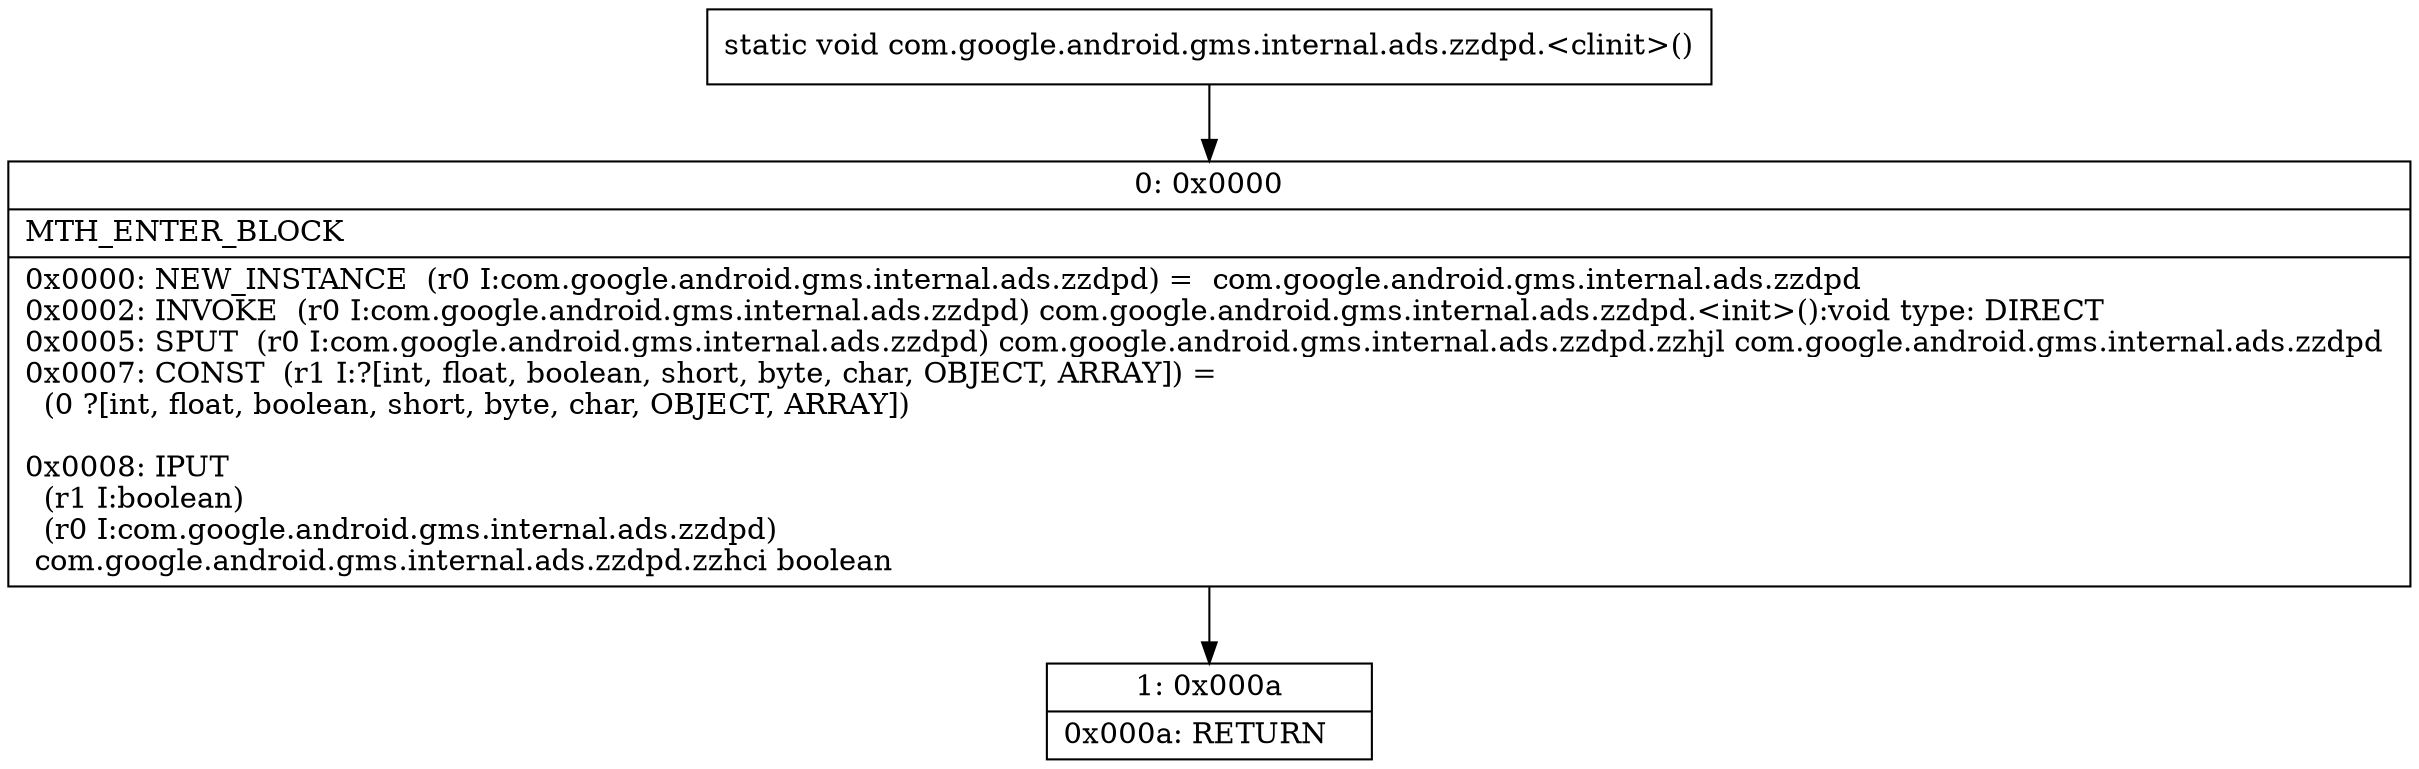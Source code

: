 digraph "CFG forcom.google.android.gms.internal.ads.zzdpd.\<clinit\>()V" {
Node_0 [shape=record,label="{0\:\ 0x0000|MTH_ENTER_BLOCK\l|0x0000: NEW_INSTANCE  (r0 I:com.google.android.gms.internal.ads.zzdpd) =  com.google.android.gms.internal.ads.zzdpd \l0x0002: INVOKE  (r0 I:com.google.android.gms.internal.ads.zzdpd) com.google.android.gms.internal.ads.zzdpd.\<init\>():void type: DIRECT \l0x0005: SPUT  (r0 I:com.google.android.gms.internal.ads.zzdpd) com.google.android.gms.internal.ads.zzdpd.zzhjl com.google.android.gms.internal.ads.zzdpd \l0x0007: CONST  (r1 I:?[int, float, boolean, short, byte, char, OBJECT, ARRAY]) = \l  (0 ?[int, float, boolean, short, byte, char, OBJECT, ARRAY])\l \l0x0008: IPUT  \l  (r1 I:boolean)\l  (r0 I:com.google.android.gms.internal.ads.zzdpd)\l com.google.android.gms.internal.ads.zzdpd.zzhci boolean \l}"];
Node_1 [shape=record,label="{1\:\ 0x000a|0x000a: RETURN   \l}"];
MethodNode[shape=record,label="{static void com.google.android.gms.internal.ads.zzdpd.\<clinit\>() }"];
MethodNode -> Node_0;
Node_0 -> Node_1;
}

